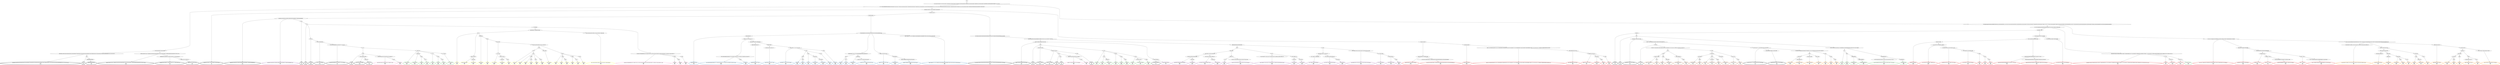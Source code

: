 digraph T {
	{
		rank=same
		428 [penwidth=3,colorscheme=set19,color=0,label="296;298;301;309;316;325;329;333;345;351;355;358;364;370;382;392;397;403;426;434;443;449;466;479;487;496;500;520;527;532;554;561;567;625;641;665;680;699;704;714;724;740;754_P\nP\n0.55%"]
		426 [penwidth=3,colorscheme=set19,color=0,label="807_P\nP\n0.73%"]
		424 [penwidth=3,colorscheme=set19,color=0,label="860;869;883;895;903_P\nP\n5.5%"]
		422 [penwidth=3,colorscheme=set19,color=0,label="308;322;326;337;341;371;388;402;419;433;442;448;458;465;473;513;519;553;560;577;588;594;609;624;634;655;679;739;761;784_P\nP\n0.36%"]
		420 [penwidth=3,colorscheme=set19,color=0,label="859;868;919;941;999;1011;1026;1076;1097;1127;1198;1238;1257_P\nP\n4.2%"]
		418 [penwidth=3,colorscheme=set19,color=0,label="1280;1281;1312;1353;1374_P\nP\n6.2%"]
		416 [penwidth=3,colorscheme=set19,color=0,label="259;263;267;269;272;276;279;286;287;290;292;294_P\nP\n2%"]
		412 [penwidth=3,colorscheme=set19,color=0,label="384;399;410;428;435;451;460;481;489;528;534;546;596;617;626;635;649;686;687_P\nP\n2.5%"]
		410 [penwidth=3,colorscheme=set19,color=0,label="706_P\nP\n4%"]
		408 [penwidth=3,colorscheme=set19,color=0,label="715_P\nP\n2.4%"]
		406 [penwidth=3,colorscheme=set19,color=0,label="732;743_P\nP\n0.36%"]
		404 [penwidth=3,colorscheme=set19,color=0,label="773;787;795;810;830_P\nP\n0.73%"]
		402 [penwidth=3,colorscheme=set19,color=0,label="921;932;942;968;983;1012;1045;1077;1112;1128_P\nP\n4%"]
		399 [penwidth=3,colorscheme=set19,color=0,label="1199_P\nP\n1.1%"]
		397 [penwidth=3,colorscheme=set19,color=0,label="1223;1258;1282;1308_P\nP\n0.55%"]
		395 [penwidth=3,colorscheme=set19,color=0,label="1350;1351_P\nP\n7.8%"]
		393 [penwidth=3,colorscheme=set19,color=0,label="327;338;342;346;352;356;359;383;393;398;404;409;414;427;439;450;459;480;488;508;521;533;539_P\nP\n4.5%"]
		390 [penwidth=3,colorscheme=set19,color=0,label="818;827;839;851;884;956;1043;1044_P\nP\n3.3%"]
		388 [penwidth=3,colorscheme=set19,color=0,label="1130_P\nP\n3.1%"]
		386 [penwidth=3,colorscheme=set19,color=0,label="1150;1167;1186_P\nP\n0.91%"]
		384 [penwidth=3,colorscheme=set19,color=0,label="1226;1227;1240_P\nP\n5.5%"]
		382 [penwidth=3,colorscheme=set19,color=0,label="1261_P\nP\n2.9%"]
		380 [penwidth=3,colorscheme=set19,color=0,label="1311_P\nP\n5.1%"]
		378 [penwidth=3,colorscheme=set19,color=0,label="1285_P\nP\n8%"]
		376 [penwidth=3,colorscheme=set19,color=0,label="1149;1166;1185_P\nP\n5%"]
		371 [penwidth=3,colorscheme=set19,color=0,label="424;436_P\nP\n1.1%"]
		369 [penwidth=3,colorscheme=set19,color=0,label="440_P\nP\n1.5%"]
		367 [penwidth=3,colorscheme=set19,color=0,label="452;468;475;491;503;514;530_P\nP\n1.3%"]
		364 [penwidth=3,colorscheme=set19,color=0,label="707;726_P\nP\n7.1%"]
		362 [penwidth=3,colorscheme=set19,color=0,label="716;733;744;757;775;788;796;812;831;873;897;906_P\nP\n1.1%"]
		360 [penwidth=3,colorscheme=set19,color=0,label="922;934;958;970;985;1013;1029;1080_P\nP\n6.9%"]
		357 [penwidth=3,colorscheme=set19,color=1,label="328;340;349;367;375;380;391;396_M1\nM1\n0.27%"]
		355 [penwidth=3,colorscheme=set19,color=1,label="412;422;431;438;455;464;471;484;494;506;516;549;558;580;585;601;615;622;630;638;660_M1\nM1\n5.4%"]
		353 [penwidth=3,colorscheme=set19,color=1,label="332;335;343;348_M1\nM1\n0.81%"]
		351 [penwidth=3,colorscheme=set19,color=1,label="366;374;379;390;395;400;407;411;417;430;446;463;476;483;493;505;515;537;544;548;557;573;579;584;600;607;614;621;629;637;645;659;668;674;692;710;719;728;734;747;759;844;875;889;900;908;914;945;987_M1\nM1\n2.7%"]
		349 [penwidth=3,colorscheme=set19,color=1,label="1032;1066;1099;1133;1152_M1\nM1\n1.6%"]
		347 [penwidth=3,colorscheme=set19,color=1,label="1188;1201;1210;1211_M1\nM1\n4.1%"]
		345 [penwidth=3,colorscheme=set19,color=1,label="1243;1264_M1\nM1\n0.27%"]
		343 [penwidth=3,colorscheme=set19,color=1,label="1288_M1\nM1\n5.7%"]
		341 [penwidth=3,colorscheme=set19,color=1,label="1263_M1\nM1\n8.1%"]
		337 [penwidth=3,colorscheme=set19,color=1,label="604;647;670;695_M1\nM1\n0.54%"]
		335 [penwidth=3,colorscheme=set19,color=1,label="721;729;736;750;760;864;877;890;911_M1\nM1\n0.81%"]
		333 [penwidth=3,colorscheme=set19,color=1,label="947;990;1016;1051;1067;1084;1102;1134_M1\nM1\n3.5%"]
		331 [penwidth=3,colorscheme=set19,color=1,label="1170;1189;1212;1228;1265;1266_M1\nM1\n2.2%"]
		329 [penwidth=3,colorscheme=set19,color=1,label="1289_M1\nM1\n1.4%"]
		327 [penwidth=3,colorscheme=set19,color=1,label="1313_M1\nM1\n4.3%"]
		325 [penwidth=3,colorscheme=set19,color=1,label="1354_M1\nM1\n6.5%"]
		323 [penwidth=3,colorscheme=set19,color=1,label="616;623;632;639;662;669;684;694;720;749;767;779;791_M1\nM1\n2.7%"]
		321 [penwidth=3,colorscheme=set19,color=1,label="800;824;834;845;855;863;901;910;946;959;973;989;1002;1050;1083_M1\nM1\n5.1%"]
		319 [penwidth=3,colorscheme=set19,color=1,label="511;518;525;551;565;575;587;603;608_M1\nM1\n5.9%"]
		317 [penwidth=3,colorscheme=set19,color=1,label="363;368;376;381;387;408;423;432;447;456;477;485;495;499;510;517;531;538;550;574;586;602;631;646;661;675;693;711;735;748;766;778;799;814;823;876;909;915;923;972;988;1001;1015;1049;1100;1101_M1\nM1\n3.2%"]
		315 [penwidth=3,colorscheme=set19,color=1,label="1116_M1\nM1\n2.7%"]
		313 [penwidth=3,colorscheme=set19,color=1,label="1135;1154_M1\nM1\n5.4%"]
		311 [penwidth=3,colorscheme=set19,color=1,label="1153;1171_M1\nM1\n6.5%"]
		309 [penwidth=3,colorscheme=set19,color=1,label="273;274;277;284;291;297;299;306;314;319;331;339;347;354;357;360;362;365;373;378;386_M1\nM1\n1.1%"]
		307 [penwidth=3,colorscheme=set19,color=1,label="394;406;437;454;462;470;492;498_M1\nM1\n2.4%"]
		304 [penwidth=3,colorscheme=set19,color=1,label="673;683;718;727_M1\nM1\n0.54%"]
		302 [penwidth=3,colorscheme=set19,color=1,label="758;765;777;790_M1\nM1\n1.1%"]
		300 [penwidth=3,colorscheme=set19,color=1,label="813;822;833;888;907;913;944;971;1000;1031;1048_M1\nM1\n5.7%"]
		298 [penwidth=3,colorscheme=set19,color=1,label="691;717;746_M1\nM1\n1.6%"]
		296 [penwidth=3,colorscheme=set19,color=1,label="764;776;798;821;843;854;874;899;936;986;1014;1065;1082_M1\nM1\n7.8%"]
		293 [penwidth=3,colorscheme=set19,color=2,label="633;640;664;678_M2\nM2\n1.1%"]
		290 [penwidth=3,colorscheme=set19,color=2,label="782;792;805;858;881;894;951;977;1019;1053;1138;1157;1174;1202;1215;1268;1314;1335;1375_M2\nM2\n0.54%"]
		288 [penwidth=3,colorscheme=set19,color=2,label="1393_M2\nM2\n6.5%"]
		285 [penwidth=3,colorscheme=set19,color=2,label="938;950;963;1005;1071_M2\nM2\n5.4%"]
		282 [penwidth=3,colorscheme=set19,color=2,label="1018;1034;1103;1156;1173_M2\nM2\n6.5%"]
		280 [penwidth=3,colorscheme=set19,color=2,label="1070;1087;1117;1137;1213;1214_M2\nM2\n4.8%"]
		277 [penwidth=3,colorscheme=set19,color=2,label="1269_M2\nM2\n4.3%"]
		275 [penwidth=3,colorscheme=set19,color=2,label="1292_M2\nM2\n9.1%"]
		273 [penwidth=3,colorscheme=set19,color=2,label="1291_M2\nM2\n2.7%"]
		271 [penwidth=3,colorscheme=set19,color=2,label="1316;1355_M2\nM2\n1.6%"]
		269 [penwidth=3,colorscheme=set19,color=2,label="1376;1409_M2\nM2\n5.4%"]
		267 [penwidth=3,colorscheme=set19,color=2,label="1315_M2\nM2\n7.5%"]
		265 [penwidth=3,colorscheme=set19,color=2,label="1290_M2\nM2\n8.6%"]
		262 [penwidth=3,colorscheme=set19,color=2,label="993_M2\nM2\n2.7%"]
		260 [penwidth=3,colorscheme=set19,color=2,label="1017_M2\nM2\n6.5%"]
		258 [penwidth=3,colorscheme=set19,color=2,label="1069;1086_M2\nM2\n2.7%"]
		256 [penwidth=3,colorscheme=set19,color=2,label="1136;1155;1172;1190;1229;1244;1267_M2\nM2\n5.9%"]
		254 [penwidth=3,colorscheme=set19,color=2,label="653;671;677;697;702;737_M2\nM2\n4.8%"]
		252 [penwidth=3,colorscheme=set19,color=2,label="769;780;802_M2\nM2\n1.6%"]
		250 [penwidth=3,colorscheme=set19,color=2,label="836;847;856;865;878;892;925;937;992;1004_M2\nM2\n5.9%"]
		248 [penwidth=3,colorscheme=set19,color=2,label="663;676;696;701;712;722;768;801;815;835;846;891;924;948;960;974;991;1003;1033;1052;1068;1085_M2\nM2\n5.9%"]
		246 [penwidth=3,colorscheme=set19,color=3,label="1165;1183_M3\nM3\n4.9%"]
		244 [penwidth=3,colorscheme=set19,color=3,label="1246;1294_M3\nM3\n2.2%"]
		242 [penwidth=3,colorscheme=set19,color=3,label="1336_M3\nM3\n1.1%"]
		240 [penwidth=3,colorscheme=set19,color=3,label="1377_M3\nM3\n5.9%"]
		238 [penwidth=3,colorscheme=set19,color=3,label="1270_M3\nM3\n2.2%"]
		236 [penwidth=3,colorscheme=set19,color=3,label="1293_M3\nM3\n4.9%"]
		234 [penwidth=3,colorscheme=set19,color=3,label="1318_M3\nM3\n5.4%"]
		232 [penwidth=3,colorscheme=set19,color=3,label="1317;1394_M3\nM3\n5.9%"]
		230 [penwidth=3,colorscheme=set19,color=3,label="1225_M3\nM3\n2.7%"]
		228 [penwidth=3,colorscheme=set19,color=3,label="1247_M3\nM3\n4.9%"]
		226 [penwidth=3,colorscheme=set19,color=3,label="1296;1321_M3\nM3\n7.6%"]
		224 [penwidth=3,colorscheme=set19,color=3,label="1295_M3\nM3\n2.2%"]
		222 [penwidth=3,colorscheme=set19,color=3,label="1320_M3\nM3\n0.54%"]
		220 [penwidth=3,colorscheme=set19,color=3,label="1338_M3\nM3\n5.9%"]
		218 [penwidth=3,colorscheme=set19,color=3,label="1319_M3\nM3\n1.1%"]
		216 [penwidth=3,colorscheme=set19,color=3,label="1337;1357;1378_M3\nM3\n8.1%"]
		214 [penwidth=3,colorscheme=set19,color=3,label="1356_M3\nM3\n5.4%"]
		211 [penwidth=3,colorscheme=set19,color=3,label="817_M3\nM3\n4.3%"]
		209 [penwidth=3,colorscheme=set19,color=3,label="826_M3\nM3\n0.54%"]
		207 [penwidth=3,colorscheme=set19,color=3,label="850;882;902_M3\nM3\n3.2%"]
		205 [penwidth=3,colorscheme=set19,color=3,label="939;953;980;995_M3\nM3\n5.4%"]
		202 [penwidth=3,colorscheme=set19,color=3,label="927;979;1006;1035;1054;1072;1104;1118;1139;1158;1175;1191_M3\nM3\n6.5%"]
		200 [penwidth=3,colorscheme=set19,color=3,label="952;964;978_M3\nM3\n5.9%"]
		199 [penwidth=3,colorscheme=set19,color=3,label="1153;1171_M3\nM3\n3.2%"]
		198 [penwidth=3,colorscheme=set19,color=4,label="384;399;410;428;435;451;460;481;489;528;534;546;596;617;626;635;649;686;687_M4\nM4\n1%"]
		192 [penwidth=3,colorscheme=set19,color=4,label="1250;1302;1326;1343;1362;1382_M4\nM4\n8.3%"]
		190 [penwidth=3,colorscheme=set19,color=4,label="1425;1436_M4\nM4\n6.2%"]
		188 [penwidth=3,colorscheme=set19,color=4,label="1275;1301;1342;1381;1398;1411_M4\nM4\n4.2%"]
		186 [penwidth=3,colorscheme=set19,color=4,label="1424;1435_M4\nM4\n8.3%"]
		183 [penwidth=3,colorscheme=set19,color=4,label="1121_M4\nM4\n8.3%"]
		181 [penwidth=3,colorscheme=set19,color=4,label="1143;1161;1249;1300;1325;1341;1361;1397;1423;1434_M4\nM4\n6.2%"]
		178 [penwidth=3,colorscheme=set19,color=4,label="1021;1038;1057;1120;1142;1179;1204;1219;1274;1299;1324;1380;1396;1410_M4\nM4\n6.2%"]
		175 [penwidth=3,colorscheme=set19,color=4,label="1218;1232_M4\nM4\n6.2%"]
		173 [penwidth=3,colorscheme=set19,color=4,label="1231;1340_M4\nM4\n6.2%"]
		169 [penwidth=3,colorscheme=set19,color=4,label="1217;1248;1273;1298;1360_M4\nM4\n8.3%"]
		167 [penwidth=3,colorscheme=set19,color=4,label="1272;1297;1323;1339;1359;1422_M4\nM4\n2.1%"]
		165 [penwidth=3,colorscheme=set19,color=4,label="1433;1445_M4\nM4\n8.3%"]
		163 [penwidth=3,colorscheme=set19,color=4,label="1055;1088;1105;1119;1140;1159;1176;1192;1203;1216;1230_M4\nM4\n4.2%"]
		161 [penwidth=3,colorscheme=set19,color=4,label="1271;1322;1358_M4\nM4\n4.2%"]
		159 [penwidth=3,colorscheme=set19,color=4,label="1379;1395;1421_M4\nM4\n2.1%"]
		157 [penwidth=3,colorscheme=set19,color=4,label="1458_M4\nM4\n8.3%"]
		156 [penwidth=3,colorscheme=set19,color=4,label="1149;1166;1185_M4\nM4\n1%"]
		152 [penwidth=3,colorscheme=set19,color=5,label="1416;1431_M5\nM5\n2.5%"]
		150 [penwidth=3,colorscheme=set19,color=5,label="1453;1466;1476_M5\nM5\n5%"]
		148 [penwidth=3,colorscheme=set19,color=5,label="1440;1452;1465_M5\nM5\n5%"]
		146 [penwidth=3,colorscheme=set19,color=5,label="1451;1464_M5\nM5\n5%"]
		144 [penwidth=3,colorscheme=set19,color=5,label="1401_M5\nM5\n2.5%"]
		142 [penwidth=3,colorscheme=set19,color=5,label="1430_M5\nM5\n2.5%"]
		140 [penwidth=3,colorscheme=set19,color=5,label="1439_M5\nM5\n5%"]
		137 [penwidth=3,colorscheme=set19,color=5,label="1022;1060;1075;1094;1110;1124;1181;1221;1236;1278;1304;1345;1366;1415_M5\nM5\n5%"]
		133 [penwidth=3,colorscheme=set19,color=5,label="1329;1365;1438;1450_M5\nM5\n5%"]
		130 [penwidth=3,colorscheme=set19,color=5,label="1386;1429_M5\nM5\n5%"]
		128 [penwidth=3,colorscheme=set19,color=5,label="1428;1449_M5\nM5\n2.5%"]
		126 [penwidth=3,colorscheme=set19,color=5,label="1463_M5\nM5\n5%"]
		124 [penwidth=3,colorscheme=set19,color=5,label="1475_M5\nM5\n5%"]
		121 [penwidth=3,colorscheme=set19,color=5,label="1448_M5\nM5\n2.5%"]
		119 [penwidth=3,colorscheme=set19,color=5,label="1462;1474_M5\nM5\n5%"]
		117 [penwidth=3,colorscheme=set19,color=5,label="1461_M5\nM5\n5%"]
		115 [penwidth=3,colorscheme=set19,color=5,label="1059;1092;1108;1123_M5\nM5\n2.5%"]
		110 [penwidth=3,colorscheme=set19,color=5,label="1414;1447_M5\nM5\n2.5%"]
		108 [penwidth=3,colorscheme=set19,color=5,label="1460_M5\nM5\n5%"]
		106 [penwidth=3,colorscheme=set19,color=5,label="1446_M5\nM5\n7.5%"]
		103 [penwidth=3,colorscheme=set19,color=5,label="1384;1399;1413;1427_M5\nM5\n5%"]
		101 [penwidth=3,colorscheme=set19,color=5,label="1412_M5\nM5\n5%"]
		99 [penwidth=3,colorscheme=set19,color=5,label="1251;1276;1327;1383;1426;1437;1459_M5\nM5\n5%"]
		95 [penwidth=3,colorscheme=set19,color=6,label="967_M6\nM6\n2.1%"]
		93 [penwidth=3,colorscheme=set19,color=6,label="982;1010;1025_M6\nM6\n1.4%"]
		91 [penwidth=3,colorscheme=set19,color=6,label="1042;1062_M6\nM6\n5.5%"]
		89 [penwidth=3,colorscheme=set19,color=6,label="998;1009_M6\nM6\n1.4%"]
		87 [penwidth=3,colorscheme=set19,color=6,label="1024_M6\nM6\n1.4%"]
		84 [penwidth=3,colorscheme=set19,color=6,label="1111;1146_M6\nM6\n0.68%"]
		81 [penwidth=3,colorscheme=set19,color=6,label="1256;1306_M6\nM6\n8.2%"]
		79 [penwidth=3,colorscheme=set19,color=6,label="1305_M6\nM6\n12%"]
		75 [penwidth=3,colorscheme=set19,color=6,label="1307_M6\nM6\n1.4%"]
		73 [penwidth=3,colorscheme=set19,color=6,label="1332_M6\nM6\n2.1%"]
		71 [penwidth=3,colorscheme=set19,color=6,label="1369_M6\nM6\n5.5%"]
		69 [penwidth=3,colorscheme=set19,color=6,label="1405_M6\nM6\n6.8%"]
		67 [penwidth=3,colorscheme=set19,color=6,label="1390_M6\nM6\n8.2%"]
		65 [penwidth=3,colorscheme=set19,color=6,label="1404_M6\nM6\n6.8%"]
		63 [penwidth=3,colorscheme=set19,color=6,label="1331;1349_M6\nM6\n6.2%"]
		61 [penwidth=3,colorscheme=set19,color=6,label="1330_M6\nM6\n2.7%"]
		59 [penwidth=3,colorscheme=set19,color=6,label="1348_M6\nM6\n1.4%"]
		57 [penwidth=3,colorscheme=set19,color=6,label="1403_M6\nM6\n5.5%"]
		55 [penwidth=3,colorscheme=set19,color=6,label="1389_M6\nM6\n2.1%"]
		53 [penwidth=3,colorscheme=set19,color=6,label="1417_M6\nM6\n8.2%"]
		51 [penwidth=3,colorscheme=set19,color=6,label="1402_M6\nM6\n5.5%"]
		49 [penwidth=3,colorscheme=set19,color=6,label="997;1023;1040;1061;1095;1125;1145;1195;1347;1368;1388_M6\nM6\n5.5%"]
		44 [penwidth=3,colorscheme=set19,color=7,label="1455;1470;1483_M7\nM7\n7.1%"]
		42 [penwidth=3,colorscheme=set19,color=7,label="1491_M7\nM7\n7.1%"]
		40 [penwidth=3,colorscheme=set19,color=7,label="1469_M7\nM7\n7.1%"]
		38 [penwidth=3,colorscheme=set19,color=7,label="1482;1490_M7\nM7\n7.1%"]
		36 [penwidth=3,colorscheme=set19,color=7,label="1442;1468;1481_M7\nM7\n7.1%"]
		34 [penwidth=3,colorscheme=set19,color=7,label="1489_M7\nM7\n7.1%"]
		30 [penwidth=3,colorscheme=set19,color=7,label="1454;1480_M7\nM7\n7.1%"]
		28 [penwidth=3,colorscheme=set19,color=7,label="1488_M7\nM7\n7.1%"]
		26 [penwidth=3,colorscheme=set19,color=7,label="1467_M7\nM7\n7.1%"]
		24 [penwidth=3,colorscheme=set19,color=7,label="1479;1487_M7\nM7\n7.1%"]
		22 [penwidth=3,colorscheme=set19,color=7,label="1486_M7\nM7\n7.1%"]
		20 [penwidth=3,colorscheme=set19,color=7,label="1478;1485_M7\nM7\n7.1%"]
		18 [penwidth=3,colorscheme=set19,color=7,label="1441;1477_M7\nM7\n7.1%"]
		16 [penwidth=3,colorscheme=set19,color=7,label="1484_M7\nM7\n7.1%"]
		14 [penwidth=3,colorscheme=set19,color=8,label="1239;1260;1284;1310;1334;1352;1372;1408;1472_M8\nM8\n12%"]
		12 [penwidth=3,colorscheme=set19,color=8,label="1494_M8\nM8\n12%"]
		10 [penwidth=3,colorscheme=set19,color=8,label="841;861;870;885;896;930;1027;1063;1078;1113;1129;1148;1184;1208;1224;1259;1283;1309;1371;1392;1407;1443;1456;1471_M8\nM8\n12%"]
		8 [penwidth=3,colorscheme=set19,color=8,label="1492_M8\nM8\n12%"]
		6 [penwidth=3,colorscheme=set19,color=8,label="1496_M8\nM8\n12%"]
		4 [penwidth=3,colorscheme=set19,color=8,label="1495_M8\nM8\n12%"]
		2 [penwidth=3,colorscheme=set19,color=8,label="1286;1373;1420;1444;1457;1473;1493_M8\nM8\n12%"]
		0 [penwidth=3,colorscheme=set19,color=8,label="1497_M8\nM8\n12%"]
	}
	433 [label="GL"]
	432 [label="0;1;2;3;4;5;6;7;8;9;10;11;12;13;14;15;16;17;18;19;20;21;22;23;24;25;26;27;28;29;30;31;32;33;34;35;36;37;38;39;40;41;42;43;44;45;46;47;48;49;50;51;52;53;54;55;56;57;58;59;60;61;62;63;64;65;66;67;68;69;70;71;72;73;74"]
	431 [label="75;77;79;81;83;86;88;90;92;93;98;102;103;104;107;110;114;117;119;121;122;123;124;125;127;128;130;132;133;135;137;138;140;141;145;148;149;151;154;155;159;164;166;169;170;171;173;174;176;179;180;183;185;189;190;193;196;197;199;200;203;205;207;208;210;211;212;214;216;221;223;227;229;232;235;239;240;242;244;246;247;250;255;256"]
	430 [label="257;261;262;265;270;281;283;288"]
	429 [label="296;298;301;309;316;325;329;333;345;351;355;358;364;370;382;392;397;403;426;434;443;449;466;479;487;496;500;520;527;532;554;561;567;625;641;665;680;699;704;714;724;740;754"]
	427 [label="807"]
	425 [label="860;869;883;895;903"]
	423 [label="308;322;326;337;341;371;388;402;419;433;442;448;458;465;473;513;519;553;560;577;588;594;609;624;634;655;679;739;761;784"]
	421 [label="859;868;919;941;999;1011;1026;1076;1097;1127;1198;1238;1257"]
	419 [label="1280;1281;1312;1353;1374"]
	417 [label="259;263;267;269;272;276;279;286;287;290;292;294"]
	415 [label="302;305;311;318"]
	414 [label="323;330;334;353"]
	413 [label="384;399;410;428;435;451;460;481;489;528;534;546;596;617;626;635;649;686;687"]
	411 [label="706"]
	409 [label="715"]
	407 [label="732;743"]
	405 [label="773;787;795;810;830"]
	403 [label="921;932;942;968;983;1012;1045;1077;1112;1128"]
	401 [label="1147"]
	400 [label="1199"]
	398 [label="1223;1258;1282;1308"]
	396 [label="1350;1351"]
	394 [label="327;338;342;346;352;356;359;383;393;398;404;409;414;427;439;450;459;480;488;508;521;533;539"]
	392 [label="545;562;568;595;610;642;656;666;672;688;705;725;731;741;755;762;772;785;794"]
	391 [label="818;827;839;851;884;956;1043;1044"]
	389 [label="1130"]
	387 [label="1150;1167;1186"]
	385 [label="1226;1227;1240"]
	383 [label="1261"]
	381 [label="1311"]
	379 [label="1285"]
	377 [label="1149;1166;1185"]
	375 [label="76;78;80;82;84;85;87;89;91;94;95;96;97;99;100;101;105;106;108;109;111;112;113;115;116;118;120;126;129;131;134;136;139;142;143;144;146;147;150;152;153;156;157;158;160;161;162;163;165;167;168;172;175;177;178;181;182;184;186;187;188;191;192;194;195;198;201;202;204;206;209;213;215;217;218;219;220;222;224;225;226;228;230;231;233;234;236;237;238;241;243;245;248;249;251;252;253;254;258;260;264;266;268"]
	374 [label="271;275;278;280;282;285;289;293;295;300;303;307;312;315;317;320;321;336;344;350"]
	373 [label="361;369;377;401"]
	372 [label="424;436"]
	370 [label="440"]
	368 [label="452;468;475;491;503;514;530"]
	366 [label="563;571;581;590;605;612;620;627;650;657;667;681;689;700"]
	365 [label="707;726"]
	363 [label="716;733;744;757;775;788;796;812;831;873;897;906"]
	361 [label="922;934;958;970;985;1013;1029;1080"]
	359 [label="304;310;313;324"]
	358 [label="328;340;349;367;375;380;391;396"]
	356 [label="412;422;431;438;455;464;471;484;494;506;516;549;558;580;585;601;615;622;630;638;660"]
	354 [label="332;335;343;348"]
	352 [label="366;374;379;390;395;400;407;411;417;430;446;463;476;483;493;505;515;537;544;548;557;573;579;584;600;607;614;621;629;637;645;659;668;674;692;710;719;728;734;747;759;844;875;889;900;908;914;945;987"]
	350 [label="1032;1066;1099;1133;1152"]
	348 [label="1188;1201;1210;1211"]
	346 [label="1243;1264"]
	344 [label="1288"]
	342 [label="1263"]
	340 [label="413;418;425;441;457;472;478;486"]
	339 [label="507;512;526;552;559;566;576;593"]
	338 [label="604;647;670;695"]
	336 [label="721;729;736;750;760;864;877;890;911"]
	334 [label="947;990;1016;1051;1067;1084;1102;1134"]
	332 [label="1170;1189;1212;1228;1265;1266"]
	330 [label="1289"]
	328 [label="1313"]
	326 [label="1354"]
	324 [label="616;623;632;639;662;669;684;694;720;749;767;779;791"]
	322 [label="800;824;834;845;855;863;901;910;946;959;973;989;1002;1050;1083"]
	320 [label="511;518;525;551;565;575;587;603;608"]
	318 [label="363;368;376;381;387;408;423;432;447;456;477;485;495;499;510;517;531;538;550;574;586;602;631;646;661;675;693;711;735;748;766;778;799;814;823;876;909;915;923;972;988;1001;1015;1049;1100;1101"]
	316 [label="1116"]
	314 [label="1135;1154"]
	312 [label="1153;1171"]
	310 [label="273;274;277;284;291;297;299;306;314;319;331;339;347;354;357;360;362;365;373;378;386"]
	308 [label="394;406;437;454;462;470;492;498"]
	306 [label="524;543;556;564;578;583;592;599;606;652"]
	305 [label="673;683;718;727"]
	303 [label="758;765;777;790"]
	301 [label="813;822;833;888;907;913;944;971;1000;1031;1048"]
	299 [label="691;717;746"]
	297 [label="764;776;798;821;843;854;874;899;936;986;1014;1065;1082"]
	295 [label="372;385;389;405;415;420;429;444;474;497;501;522;535;540;569;597;618"]
	294 [label="633;640;664;678"]
	292 [label="698;703;713;730;738;752;771"]
	291 [label="782;792;805;858;881;894;951;977;1019;1053;1138;1157;1174;1202;1215;1268;1314;1335;1375"]
	289 [label="1393"]
	287 [label="804;816;837;849;857;880;893;926"]
	286 [label="938;950;963;1005;1071"]
	284 [label="962;976;994"]
	283 [label="1018;1034;1103;1156;1173"]
	281 [label="1070;1087;1117;1137;1213;1214"]
	279 [label="1245"]
	278 [label="1269"]
	276 [label="1292"]
	274 [label="1291"]
	272 [label="1316;1355"]
	270 [label="1376;1409"]
	268 [label="1315"]
	266 [label="1290"]
	264 [label="648;654;685;723;751;770;781;803;848;866;879;916;949;961;975"]
	263 [label="993"]
	261 [label="1017"]
	259 [label="1069;1086"]
	257 [label="1136;1155;1172;1190;1229;1244;1267"]
	255 [label="653;671;677;697;702;737"]
	253 [label="769;780;802"]
	251 [label="836;847;856;865;878;892;925;937;992;1004"]
	249 [label="663;676;696;701;712;722;768;801;815;835;846;891;924;948;960;974;991;1003;1033;1052;1068;1085"]
	247 [label="1165;1183"]
	245 [label="1246;1294"]
	243 [label="1336"]
	241 [label="1377"]
	239 [label="1270"]
	237 [label="1293"]
	235 [label="1318"]
	233 [label="1317;1394"]
	231 [label="1225"]
	229 [label="1247"]
	227 [label="1296;1321"]
	225 [label="1295"]
	223 [label="1320"]
	221 [label="1338"]
	219 [label="1319"]
	217 [label="1337;1357;1378"]
	215 [label="1356"]
	213 [label="461;467;490;502;523;529;541;570;589;598;611;619;628;636;643;651;658;708;753;783;793;806"]
	212 [label="817"]
	210 [label="826"]
	208 [label="850;882;902"]
	206 [label="939;953;980;995"]
	204 [label="825;838;867;917"]
	203 [label="927;979;1006;1035;1054;1072;1104;1118;1139;1158;1175;1191"]
	201 [label="952;964;978"]
	197 [label="808;828;840;904;918;928;940;954"]
	196 [label="965"]
	195 [label="981;1058"]
	194 [label="1073;1091;1122;1162;1193;1233"]
	193 [label="1250;1302;1326;1343;1362;1382"]
	191 [label="1425;1436"]
	189 [label="1275;1301;1342;1381;1398;1411"]
	187 [label="1424;1435"]
	185 [label="1090;1107"]
	184 [label="1121"]
	182 [label="1143;1161;1249;1300;1325;1341;1361;1397;1423;1434"]
	180 [label="1007"]
	179 [label="1021;1038;1057;1120;1142;1179;1204;1219;1274;1299;1324;1380;1396;1410"]
	177 [label="1037;1089;1178"]
	176 [label="1218;1232"]
	174 [label="1231;1340"]
	172 [label="1020"]
	171 [label="1036;1056;1106;1141;1160;1177"]
	170 [label="1217;1248;1273;1298;1360"]
	168 [label="1272;1297;1323;1339;1359;1422"]
	166 [label="1433;1445"]
	164 [label="1055;1088;1105;1119;1140;1159;1176;1192;1203;1216;1230"]
	162 [label="1271;1322;1358"]
	160 [label="1379;1395;1421"]
	158 [label="1458"]
	155 [label="912;935;957;969;984;1028;1046;1079;1098;1114;1131;1168;1200;1242;1262;1287;1346;1367"]
	154 [label="1387"]
	153 [label="1416;1431"]
	151 [label="1453;1466;1476"]
	149 [label="1440;1452;1465"]
	147 [label="1451;1464"]
	145 [label="1401"]
	143 [label="1430"]
	141 [label="1439"]
	139 [label="416;421;445;453;469;482;504;509;536;542;547;555;572;582;591;613;644;682;690;709;745;789;797;820;832;853;862;898;929;955;966;996;1008"]
	138 [label="1022;1060;1075;1094;1110;1124;1181;1221;1236;1278;1304;1345;1366;1415"]
	136 [label="1039;1074;1093;1109;1144"]
	135 [label="1205;1220;1235;1253;1303"]
	134 [label="1329;1365;1438;1450"]
	132 [label="1344;1364"]
	131 [label="1386;1429"]
	129 [label="1428;1449"]
	127 [label="1463"]
	125 [label="1475"]
	123 [label="1252;1385"]
	122 [label="1448"]
	120 [label="1462;1474"]
	118 [label="1461"]
	116 [label="1059;1092;1108;1123"]
	114 [label="1163;1180;1194"]
	113 [label="1234;1277"]
	112 [label="1328;1400"]
	111 [label="1414;1447"]
	109 [label="1460"]
	107 [label="1446"]
	105 [label="1363"]
	104 [label="1384;1399;1413;1427"]
	102 [label="1412"]
	100 [label="1251;1276;1327;1383;1426;1437;1459"]
	98 [label="742;786;809"]
	97 [label="819;829;852;871;886;905;920;931"]
	96 [label="967"]
	94 [label="982;1010;1025"]
	92 [label="1042;1062"]
	90 [label="998;1009"]
	88 [label="1024"]
	86 [label="1041;1096"]
	85 [label="1111;1146"]
	83 [label="1182;1197;1207"]
	82 [label="1256;1306"]
	80 [label="1305"]
	78 [label="1126;1164;1196;1206;1222;1237;1254;1255"]
	77 [label="1279"]
	76 [label="1307"]
	74 [label="1332"]
	72 [label="1369"]
	70 [label="1405"]
	68 [label="1390"]
	66 [label="1404"]
	64 [label="1331;1349"]
	62 [label="1330"]
	60 [label="1348"]
	58 [label="1403"]
	56 [label="1389"]
	54 [label="1417"]
	52 [label="1402"]
	50 [label="997;1023;1040;1061;1095;1125;1145;1195;1347;1368;1388"]
	48 [label="756;763;774;811;842;872;887;933;943;1030;1047;1064;1081;1115;1132;1151;1169;1187;1209;1241;1333;1370"]
	47 [label="1391"]
	46 [label="1419"]
	45 [label="1455;1470;1483"]
	43 [label="1491"]
	41 [label="1469"]
	39 [label="1482;1490"]
	37 [label="1442;1468;1481"]
	35 [label="1489"]
	33 [label="1406"]
	32 [label="1418;1432"]
	31 [label="1454;1480"]
	29 [label="1488"]
	27 [label="1467"]
	25 [label="1479;1487"]
	23 [label="1486"]
	21 [label="1478;1485"]
	19 [label="1441;1477"]
	17 [label="1484"]
	15 [label="1239;1260;1284;1310;1334;1352;1372;1408;1472"]
	13 [label="1494"]
	11 [label="841;861;870;885;896;930;1027;1063;1078;1113;1129;1148;1184;1208;1224;1259;1283;1309;1371;1392;1407;1443;1456;1471"]
	9 [label="1492"]
	7 [label="1496"]
	5 [label="1495"]
	3 [label="1286;1373;1420;1444;1457;1473;1493"]
	1 [label="1497"]
	433 -> 432
	432 -> 431
	432 -> 375
	431 -> 430
	431 -> 417
	430 -> 429
	430 -> 423
	429 -> 428
	429 -> 427
	427 -> 426
	427 -> 425
	425 -> 424
	423 -> 422
	423 -> 421
	421 -> 420
	421 -> 419
	419 -> 418
	417 -> 416
	417 -> 415
	417 -> 359
	415 -> 414
	415 -> 394
	414 -> 413
	414 -> 295
	413 -> 412
	413 -> 411
	413 -> 198
	411 -> 410
	411 -> 409
	409 -> 408
	409 -> 407
	409 -> 98
	407 -> 406
	407 -> 405
	405 -> 404
	405 -> 403
	403 -> 402
	403 -> 401
	401 -> 400
	401 -> 247
	400 -> 399
	400 -> 398
	400 -> 15
	398 -> 397
	398 -> 396
	396 -> 395
	394 -> 393
	394 -> 392
	392 -> 391
	392 -> 197
	391 -> 390
	391 -> 389
	391 -> 377
	389 -> 388
	389 -> 387
	389 -> 231
	387 -> 386
	387 -> 385
	385 -> 384
	385 -> 383
	385 -> 379
	383 -> 382
	383 -> 381
	383 -> 3
	381 -> 380
	379 -> 378
	377 -> 376
	377 -> 156
	375 -> 374
	375 -> 310
	374 -> 373
	374 -> 318
	373 -> 372
	373 -> 340
	372 -> 371
	372 -> 370
	370 -> 369
	370 -> 368
	370 -> 213
	368 -> 367
	368 -> 366
	366 -> 365
	366 -> 363
	365 -> 364
	365 -> 48
	363 -> 362
	363 -> 361
	363 -> 155
	361 -> 360
	359 -> 358
	359 -> 354
	358 -> 357
	358 -> 356
	356 -> 355
	354 -> 353
	354 -> 352
	352 -> 351
	352 -> 350
	350 -> 349
	350 -> 348
	348 -> 347
	348 -> 346
	348 -> 342
	346 -> 345
	346 -> 344
	344 -> 343
	342 -> 341
	340 -> 339
	340 -> 320
	339 -> 338
	339 -> 324
	338 -> 337
	338 -> 336
	336 -> 335
	336 -> 334
	334 -> 333
	334 -> 332
	332 -> 331
	332 -> 330
	330 -> 329
	330 -> 328
	328 -> 327
	328 -> 326
	326 -> 325
	324 -> 323
	324 -> 322
	322 -> 321
	320 -> 319
	318 -> 317
	318 -> 316
	318 -> 312
	316 -> 315
	316 -> 314
	314 -> 313
	312 -> 311
	312 -> 199
	310 -> 309
	310 -> 308
	310 -> 139
	308 -> 307
	308 -> 306
	306 -> 305
	306 -> 299
	305 -> 304
	305 -> 303
	303 -> 302
	303 -> 301
	301 -> 300
	299 -> 298
	299 -> 297
	297 -> 296
	295 -> 294
	295 -> 264
	295 -> 255
	295 -> 249
	294 -> 293
	294 -> 292
	292 -> 291
	292 -> 287
	291 -> 290
	291 -> 289
	289 -> 288
	287 -> 286
	287 -> 284
	286 -> 285
	284 -> 283
	284 -> 281
	283 -> 282
	281 -> 280
	281 -> 279
	281 -> 266
	279 -> 278
	279 -> 274
	279 -> 268
	278 -> 277
	278 -> 276
	276 -> 275
	274 -> 273
	274 -> 272
	272 -> 271
	272 -> 270
	270 -> 269
	268 -> 267
	266 -> 265
	264 -> 263
	264 -> 259
	263 -> 262
	263 -> 261
	261 -> 260
	259 -> 258
	259 -> 257
	257 -> 256
	255 -> 254
	255 -> 253
	253 -> 252
	253 -> 251
	251 -> 250
	249 -> 248
	247 -> 246
	247 -> 245
	247 -> 239
	247 -> 233
	245 -> 244
	245 -> 243
	243 -> 242
	243 -> 241
	241 -> 240
	239 -> 238
	239 -> 237
	237 -> 236
	237 -> 235
	235 -> 234
	233 -> 232
	231 -> 230
	231 -> 229
	231 -> 225
	231 -> 219
	229 -> 228
	229 -> 227
	227 -> 226
	225 -> 224
	225 -> 223
	223 -> 222
	223 -> 221
	221 -> 220
	219 -> 218
	219 -> 217
	219 -> 215
	217 -> 216
	215 -> 214
	213 -> 212
	213 -> 204
	212 -> 211
	212 -> 210
	210 -> 209
	210 -> 208
	208 -> 207
	208 -> 206
	206 -> 205
	204 -> 203
	204 -> 201
	203 -> 202
	201 -> 200
	197 -> 196
	197 -> 172
	196 -> 195
	196 -> 180
	195 -> 194
	195 -> 185
	194 -> 193
	194 -> 189
	193 -> 192
	193 -> 191
	191 -> 190
	189 -> 188
	189 -> 187
	187 -> 186
	185 -> 184
	185 -> 182
	184 -> 183
	182 -> 181
	180 -> 179
	180 -> 177
	179 -> 178
	177 -> 176
	177 -> 174
	176 -> 175
	174 -> 173
	172 -> 171
	172 -> 164
	171 -> 170
	171 -> 168
	170 -> 169
	168 -> 167
	168 -> 166
	166 -> 165
	164 -> 163
	164 -> 162
	162 -> 161
	162 -> 160
	160 -> 159
	160 -> 158
	158 -> 157
	155 -> 154
	155 -> 145
	154 -> 153
	154 -> 149
	154 -> 147
	153 -> 152
	153 -> 151
	151 -> 150
	149 -> 148
	147 -> 146
	145 -> 144
	145 -> 143
	143 -> 142
	143 -> 141
	141 -> 140
	139 -> 138
	139 -> 136
	139 -> 116
	138 -> 137
	136 -> 135
	136 -> 123
	135 -> 134
	135 -> 132
	134 -> 133
	132 -> 131
	132 -> 129
	131 -> 130
	129 -> 128
	129 -> 127
	129 -> 125
	127 -> 126
	125 -> 124
	123 -> 122
	123 -> 118
	122 -> 121
	122 -> 120
	120 -> 119
	118 -> 117
	116 -> 115
	116 -> 114
	114 -> 113
	114 -> 100
	113 -> 112
	113 -> 105
	112 -> 111
	112 -> 107
	111 -> 110
	111 -> 109
	109 -> 108
	107 -> 106
	105 -> 104
	105 -> 102
	104 -> 103
	102 -> 101
	100 -> 99
	98 -> 97
	98 -> 11
	97 -> 96
	97 -> 50
	96 -> 95
	96 -> 94
	96 -> 90
	94 -> 93
	94 -> 92
	92 -> 91
	90 -> 89
	90 -> 88
	88 -> 87
	88 -> 86
	86 -> 85
	86 -> 78
	85 -> 84
	85 -> 83
	83 -> 82
	83 -> 80
	82 -> 81
	80 -> 79
	78 -> 77
	78 -> 62
	77 -> 76
	77 -> 64
	76 -> 75
	76 -> 74
	74 -> 73
	74 -> 72
	74 -> 68
	74 -> 66
	72 -> 71
	72 -> 70
	70 -> 69
	68 -> 67
	66 -> 65
	64 -> 63
	62 -> 61
	62 -> 60
	62 -> 56
	62 -> 52
	60 -> 59
	60 -> 58
	58 -> 57
	56 -> 55
	56 -> 54
	54 -> 53
	52 -> 51
	50 -> 49
	48 -> 47
	48 -> 33
	47 -> 46
	47 -> 37
	46 -> 45
	46 -> 41
	45 -> 44
	45 -> 43
	43 -> 42
	41 -> 40
	41 -> 39
	39 -> 38
	37 -> 36
	37 -> 35
	35 -> 34
	33 -> 32
	33 -> 19
	32 -> 31
	32 -> 27
	32 -> 21
	31 -> 30
	31 -> 29
	29 -> 28
	27 -> 26
	27 -> 25
	27 -> 23
	25 -> 24
	23 -> 22
	21 -> 20
	19 -> 18
	19 -> 17
	17 -> 16
	15 -> 14
	15 -> 13
	13 -> 12
	11 -> 10
	11 -> 9
	11 -> 5
	9 -> 8
	9 -> 7
	7 -> 6
	5 -> 4
	3 -> 2
	3 -> 1
	1 -> 0
}
